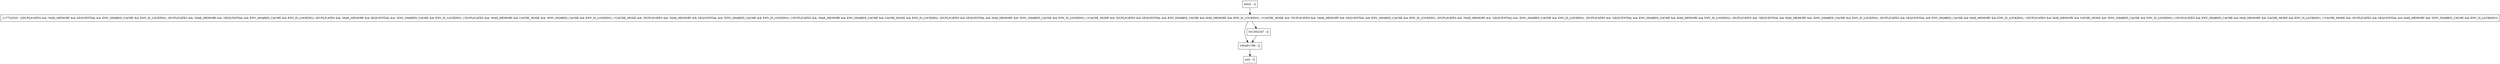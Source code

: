 digraph requestShutdownDaemons {
node [shape=record];
117752520 [label="117752520 - [(DUPLICATES && !MAX_MEMORY && SEQUENTIAL && ENV_SHARED_CACHE && ENV_IS_LOCKING), (DUPLICATES && !MAX_MEMORY && !SEQUENTIAL && ENV_SHARED_CACHE && ENV_IS_LOCKING), (DUPLICATES && !MAX_MEMORY && SEQUENTIAL && !ENV_SHARED_CACHE && ENV_IS_LOCKING), (!DUPLICATES && !MAX_MEMORY && CACHE_MODE && !ENV_SHARED_CACHE && ENV_IS_LOCKING), (!CACHE_MODE && !DUPLICATES && !MAX_MEMORY && SEQUENTIAL && !ENV_SHARED_CACHE && ENV_IS_LOCKING), (!DUPLICATES && !MAX_MEMORY && ENV_SHARED_CACHE && CACHE_MODE && ENV_IS_LOCKING), (DUPLICATES && SEQUENTIAL && MAX_MEMORY && !ENV_SHARED_CACHE && ENV_IS_LOCKING), (!CACHE_MODE && !DUPLICATES && SEQUENTIAL && ENV_SHARED_CACHE && MAX_MEMORY && ENV_IS_LOCKING), (!CACHE_MODE && !DUPLICATES && !MAX_MEMORY && SEQUENTIAL && ENV_SHARED_CACHE && ENV_IS_LOCKING), (DUPLICATES && !MAX_MEMORY && !SEQUENTIAL && !ENV_SHARED_CACHE && ENV_IS_LOCKING), (DUPLICATES && !SEQUENTIAL && ENV_SHARED_CACHE && MAX_MEMORY && ENV_IS_LOCKING), (DUPLICATES && !SEQUENTIAL && MAX_MEMORY && !ENV_SHARED_CACHE && ENV_IS_LOCKING), (DUPLICATES && SEQUENTIAL && ENV_SHARED_CACHE && MAX_MEMORY && ENV_IS_LOCKING), (!DUPLICATES && MAX_MEMORY && CACHE_MODE && !ENV_SHARED_CACHE && ENV_IS_LOCKING), (!DUPLICATES && ENV_SHARED_CACHE && MAX_MEMORY && CACHE_MODE && ENV_IS_LOCKING), (!CACHE_MODE && !DUPLICATES && SEQUENTIAL && MAX_MEMORY && !ENV_SHARED_CACHE && ENV_IS_LOCKING)]"];
entry [label="entry - []"];
exit [label="exit - []"];
195491799 [label="195491799 - []"];
551302347 [label="551302347 - []"];
entry;
exit;
117752520 -> 195491799;
117752520 -> 551302347;
entry -> 117752520;
195491799 -> exit;
551302347 -> 195491799;
}
